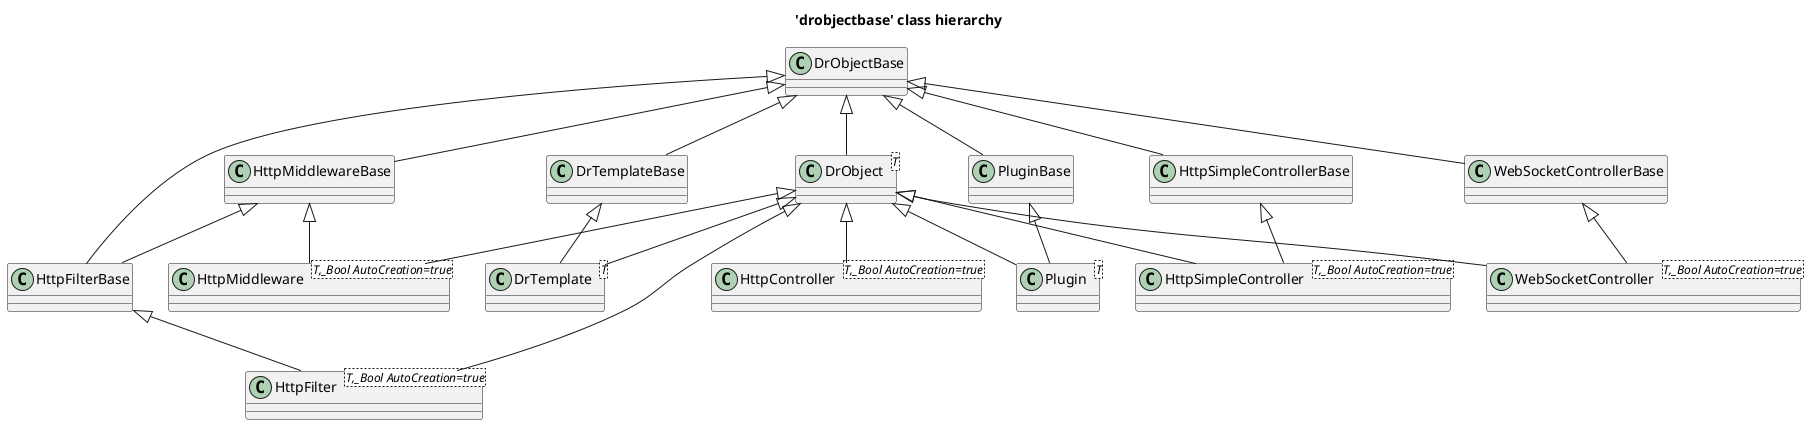 @startuml
title 'drobjectbase' class hierarchy
class "DrObjectBase" as C_0007589431571026341200
class C_0007589431571026341200 {
__
}
class "DrObject<T>" as C_0007426810552443098638
class C_0007426810552443098638 {
__
}
class "HttpMiddlewareBase" as C_0013299971319634221181
class C_0013299971319634221181 {
__
}
class "HttpMiddleware<T,_Bool AutoCreation=true>" as C_0002367562706761873028
class C_0002367562706761873028 {
__
}
class "HttpFilterBase" as C_0010298798647119485959
class C_0010298798647119485959 {
__
}
class "HttpFilter<T,_Bool AutoCreation=true>" as C_0011386542272247263448
class C_0011386542272247263448 {
__
}
class "DrTemplateBase" as C_0002292440546930414128
class C_0002292440546930414128 {
__
}
class "DrTemplate<T>" as C_0005847266675194305338
class C_0005847266675194305338 {
__
}
class "PluginBase" as C_0014129061647938356207
class C_0014129061647938356207 {
__
}
class "Plugin<T>" as C_0000721967873531230181
class C_0000721967873531230181 {
__
}
class "HttpSimpleControllerBase" as C_0001028963305737097451
class C_0001028963305737097451 {
__
}
class "WebSocketControllerBase" as C_0012920372365021821026
class C_0012920372365021821026 {
__
}
class "HttpController<T,_Bool AutoCreation=true>" as C_0000182916779366679195
class C_0000182916779366679195 {
__
}
class "HttpSimpleController<T,_Bool AutoCreation=true>" as C_0001846672343101501349
class C_0001846672343101501349 {
__
}
class "WebSocketController<T,_Bool AutoCreation=true>" as C_0010455583987704007942
class C_0010455583987704007942 {
__
}
C_0007589431571026341200 <|-- C_0007426810552443098638
C_0007589431571026341200 <|-- C_0013299971319634221181
C_0007426810552443098638 <|-- C_0002367562706761873028
C_0013299971319634221181 <|-- C_0002367562706761873028
C_0007589431571026341200 <|-- C_0010298798647119485959
C_0013299971319634221181 <|-- C_0010298798647119485959
C_0007426810552443098638 <|-- C_0011386542272247263448
C_0010298798647119485959 <|-- C_0011386542272247263448
C_0007589431571026341200 <|-- C_0002292440546930414128
C_0007426810552443098638 <|-- C_0005847266675194305338
C_0002292440546930414128 <|-- C_0005847266675194305338
C_0007589431571026341200 <|-- C_0014129061647938356207
C_0014129061647938356207 <|-- C_0000721967873531230181
C_0007426810552443098638 <|-- C_0000721967873531230181
C_0007589431571026341200 <|-- C_0001028963305737097451
C_0007589431571026341200 <|-- C_0012920372365021821026
C_0007426810552443098638 <|-- C_0000182916779366679195
C_0007426810552443098638 <|-- C_0001846672343101501349
C_0001028963305737097451 <|-- C_0001846672343101501349
C_0007426810552443098638 <|-- C_0010455583987704007942
C_0012920372365021821026 <|-- C_0010455583987704007942

'Generated with clang-uml, version 0.6.1
'LLVM version Ubuntu clang version 19.1.1 (1ubuntu1)
@enduml
